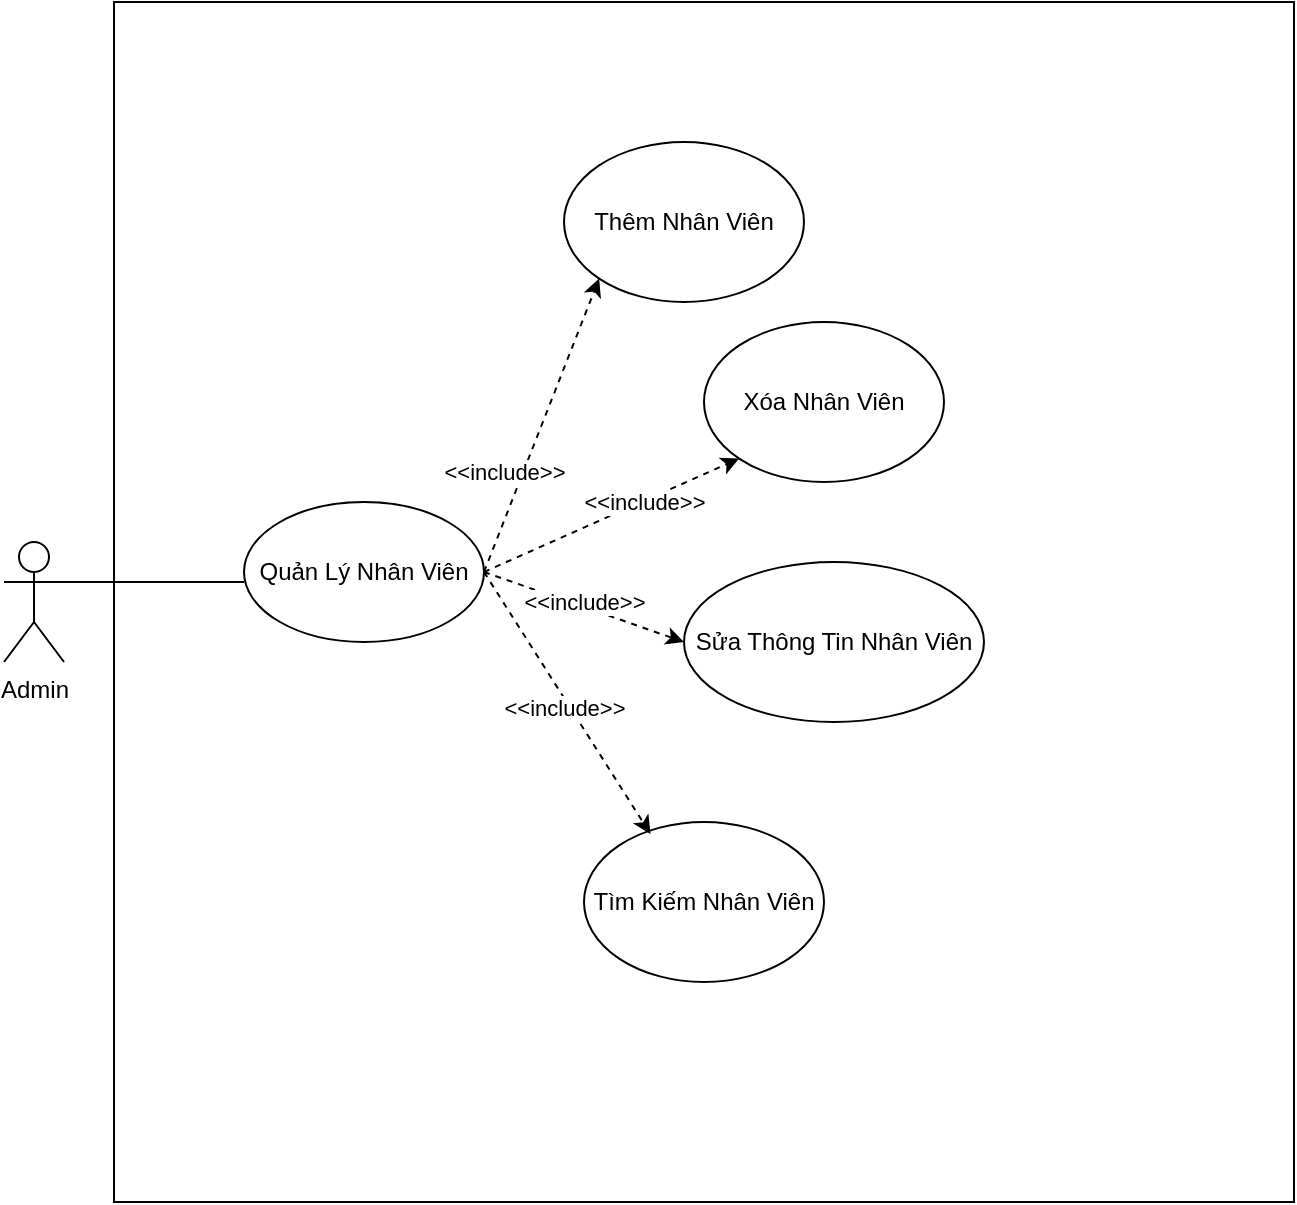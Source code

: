 <mxfile version="22.1.3" type="github">
  <diagram name="Trang-1" id="QJZbRZGfM-PXYwlzMUmp">
    <mxGraphModel dx="1006" dy="559" grid="1" gridSize="10" guides="1" tooltips="1" connect="1" arrows="1" fold="1" page="1" pageScale="1" pageWidth="827" pageHeight="1169" math="0" shadow="0">
      <root>
        <mxCell id="0" />
        <mxCell id="1" parent="0" />
        <mxCell id="RvUNAcOlsdJRfi8_Bjso-30" value="" style="rounded=0;whiteSpace=wrap;html=1;" parent="1" vertex="1">
          <mxGeometry x="85" y="110" width="590" height="600" as="geometry" />
        </mxCell>
        <mxCell id="RvUNAcOlsdJRfi8_Bjso-1" value="Admin" style="shape=umlActor;verticalLabelPosition=bottom;verticalAlign=top;html=1;outlineConnect=0;" parent="1" vertex="1">
          <mxGeometry x="30" y="380" width="30" height="60" as="geometry" />
        </mxCell>
        <mxCell id="axHuaCZq5QydqB9-tvM5-1" value="" style="endArrow=none;html=1;rounded=0;exitX=1;exitY=0.333;exitDx=0;exitDy=0;exitPerimeter=0;" edge="1" parent="1" source="RvUNAcOlsdJRfi8_Bjso-1">
          <mxGeometry width="50" height="50" relative="1" as="geometry">
            <mxPoint x="120" y="420" as="sourcePoint" />
            <mxPoint x="150" y="400" as="targetPoint" />
          </mxGeometry>
        </mxCell>
        <mxCell id="axHuaCZq5QydqB9-tvM5-2" value="Quản Lý Nhân Viên" style="ellipse;whiteSpace=wrap;html=1;" vertex="1" parent="1">
          <mxGeometry x="150" y="360" width="120" height="70" as="geometry" />
        </mxCell>
        <mxCell id="axHuaCZq5QydqB9-tvM5-3" value="Thêm Nhân Viên" style="ellipse;whiteSpace=wrap;html=1;" vertex="1" parent="1">
          <mxGeometry x="310" y="180" width="120" height="80" as="geometry" />
        </mxCell>
        <mxCell id="axHuaCZq5QydqB9-tvM5-4" value="Xóa Nhân Viên" style="ellipse;whiteSpace=wrap;html=1;" vertex="1" parent="1">
          <mxGeometry x="380" y="270" width="120" height="80" as="geometry" />
        </mxCell>
        <mxCell id="axHuaCZq5QydqB9-tvM5-5" value="Sửa Thông Tin Nhân Viên" style="ellipse;whiteSpace=wrap;html=1;" vertex="1" parent="1">
          <mxGeometry x="370" y="390" width="150" height="80" as="geometry" />
        </mxCell>
        <mxCell id="axHuaCZq5QydqB9-tvM5-6" value="Tìm Kiếm Nhân Viên" style="ellipse;whiteSpace=wrap;html=1;" vertex="1" parent="1">
          <mxGeometry x="320" y="520" width="120" height="80" as="geometry" />
        </mxCell>
        <mxCell id="axHuaCZq5QydqB9-tvM5-7" value="" style="endArrow=classic;html=1;rounded=0;exitX=1;exitY=0.5;exitDx=0;exitDy=0;entryX=0;entryY=1;entryDx=0;entryDy=0;dashed=1;" edge="1" parent="1" source="axHuaCZq5QydqB9-tvM5-2" target="axHuaCZq5QydqB9-tvM5-3">
          <mxGeometry width="50" height="50" relative="1" as="geometry">
            <mxPoint x="390" y="420" as="sourcePoint" />
            <mxPoint x="440" y="370" as="targetPoint" />
          </mxGeometry>
        </mxCell>
        <mxCell id="axHuaCZq5QydqB9-tvM5-8" value="&amp;lt;&amp;lt;include&amp;gt;&amp;gt;" style="edgeLabel;html=1;align=center;verticalAlign=middle;resizable=0;points=[];" vertex="1" connectable="0" parent="axHuaCZq5QydqB9-tvM5-7">
          <mxGeometry x="-0.155" y="-2" relative="1" as="geometry">
            <mxPoint x="-16" y="11" as="offset" />
          </mxGeometry>
        </mxCell>
        <mxCell id="axHuaCZq5QydqB9-tvM5-9" value="" style="endArrow=classic;html=1;rounded=0;exitX=1;exitY=0.5;exitDx=0;exitDy=0;entryX=0;entryY=1;entryDx=0;entryDy=0;dashed=1;" edge="1" parent="1" source="axHuaCZq5QydqB9-tvM5-2" target="axHuaCZq5QydqB9-tvM5-4">
          <mxGeometry width="50" height="50" relative="1" as="geometry">
            <mxPoint x="720" y="250" as="sourcePoint" />
            <mxPoint x="796" y="128" as="targetPoint" />
          </mxGeometry>
        </mxCell>
        <mxCell id="axHuaCZq5QydqB9-tvM5-10" value="&amp;lt;&amp;lt;include&amp;gt;&amp;gt;" style="edgeLabel;html=1;align=center;verticalAlign=middle;resizable=0;points=[];" vertex="1" connectable="0" parent="axHuaCZq5QydqB9-tvM5-9">
          <mxGeometry x="-0.155" y="-2" relative="1" as="geometry">
            <mxPoint x="25" y="-13" as="offset" />
          </mxGeometry>
        </mxCell>
        <mxCell id="axHuaCZq5QydqB9-tvM5-11" value="" style="endArrow=classic;html=1;rounded=0;exitX=1;exitY=0.5;exitDx=0;exitDy=0;entryX=0;entryY=0.5;entryDx=0;entryDy=0;dashed=1;" edge="1" parent="1" source="axHuaCZq5QydqB9-tvM5-2" target="axHuaCZq5QydqB9-tvM5-5">
          <mxGeometry width="50" height="50" relative="1" as="geometry">
            <mxPoint x="770" y="210" as="sourcePoint" />
            <mxPoint x="846" y="88" as="targetPoint" />
          </mxGeometry>
        </mxCell>
        <mxCell id="axHuaCZq5QydqB9-tvM5-12" value="&amp;lt;&amp;lt;include&amp;gt;&amp;gt;" style="edgeLabel;html=1;align=center;verticalAlign=middle;resizable=0;points=[];" vertex="1" connectable="0" parent="axHuaCZq5QydqB9-tvM5-11">
          <mxGeometry x="-0.155" y="-2" relative="1" as="geometry">
            <mxPoint x="8" y="-2" as="offset" />
          </mxGeometry>
        </mxCell>
        <mxCell id="axHuaCZq5QydqB9-tvM5-13" value="" style="endArrow=classic;html=1;rounded=0;exitX=1;exitY=0.5;exitDx=0;exitDy=0;entryX=0.277;entryY=0.075;entryDx=0;entryDy=0;dashed=1;entryPerimeter=0;" edge="1" parent="1" source="axHuaCZq5QydqB9-tvM5-2" target="axHuaCZq5QydqB9-tvM5-6">
          <mxGeometry width="50" height="50" relative="1" as="geometry">
            <mxPoint x="250.0" y="414.29" as="sourcePoint" />
            <mxPoint x="346.374" y="519.996" as="targetPoint" />
          </mxGeometry>
        </mxCell>
        <mxCell id="axHuaCZq5QydqB9-tvM5-14" value="&amp;lt;&amp;lt;include&amp;gt;&amp;gt;" style="edgeLabel;html=1;align=center;verticalAlign=middle;resizable=0;points=[];" vertex="1" connectable="0" parent="axHuaCZq5QydqB9-tvM5-13">
          <mxGeometry x="-0.155" y="-2" relative="1" as="geometry">
            <mxPoint x="6" y="11" as="offset" />
          </mxGeometry>
        </mxCell>
      </root>
    </mxGraphModel>
  </diagram>
</mxfile>

